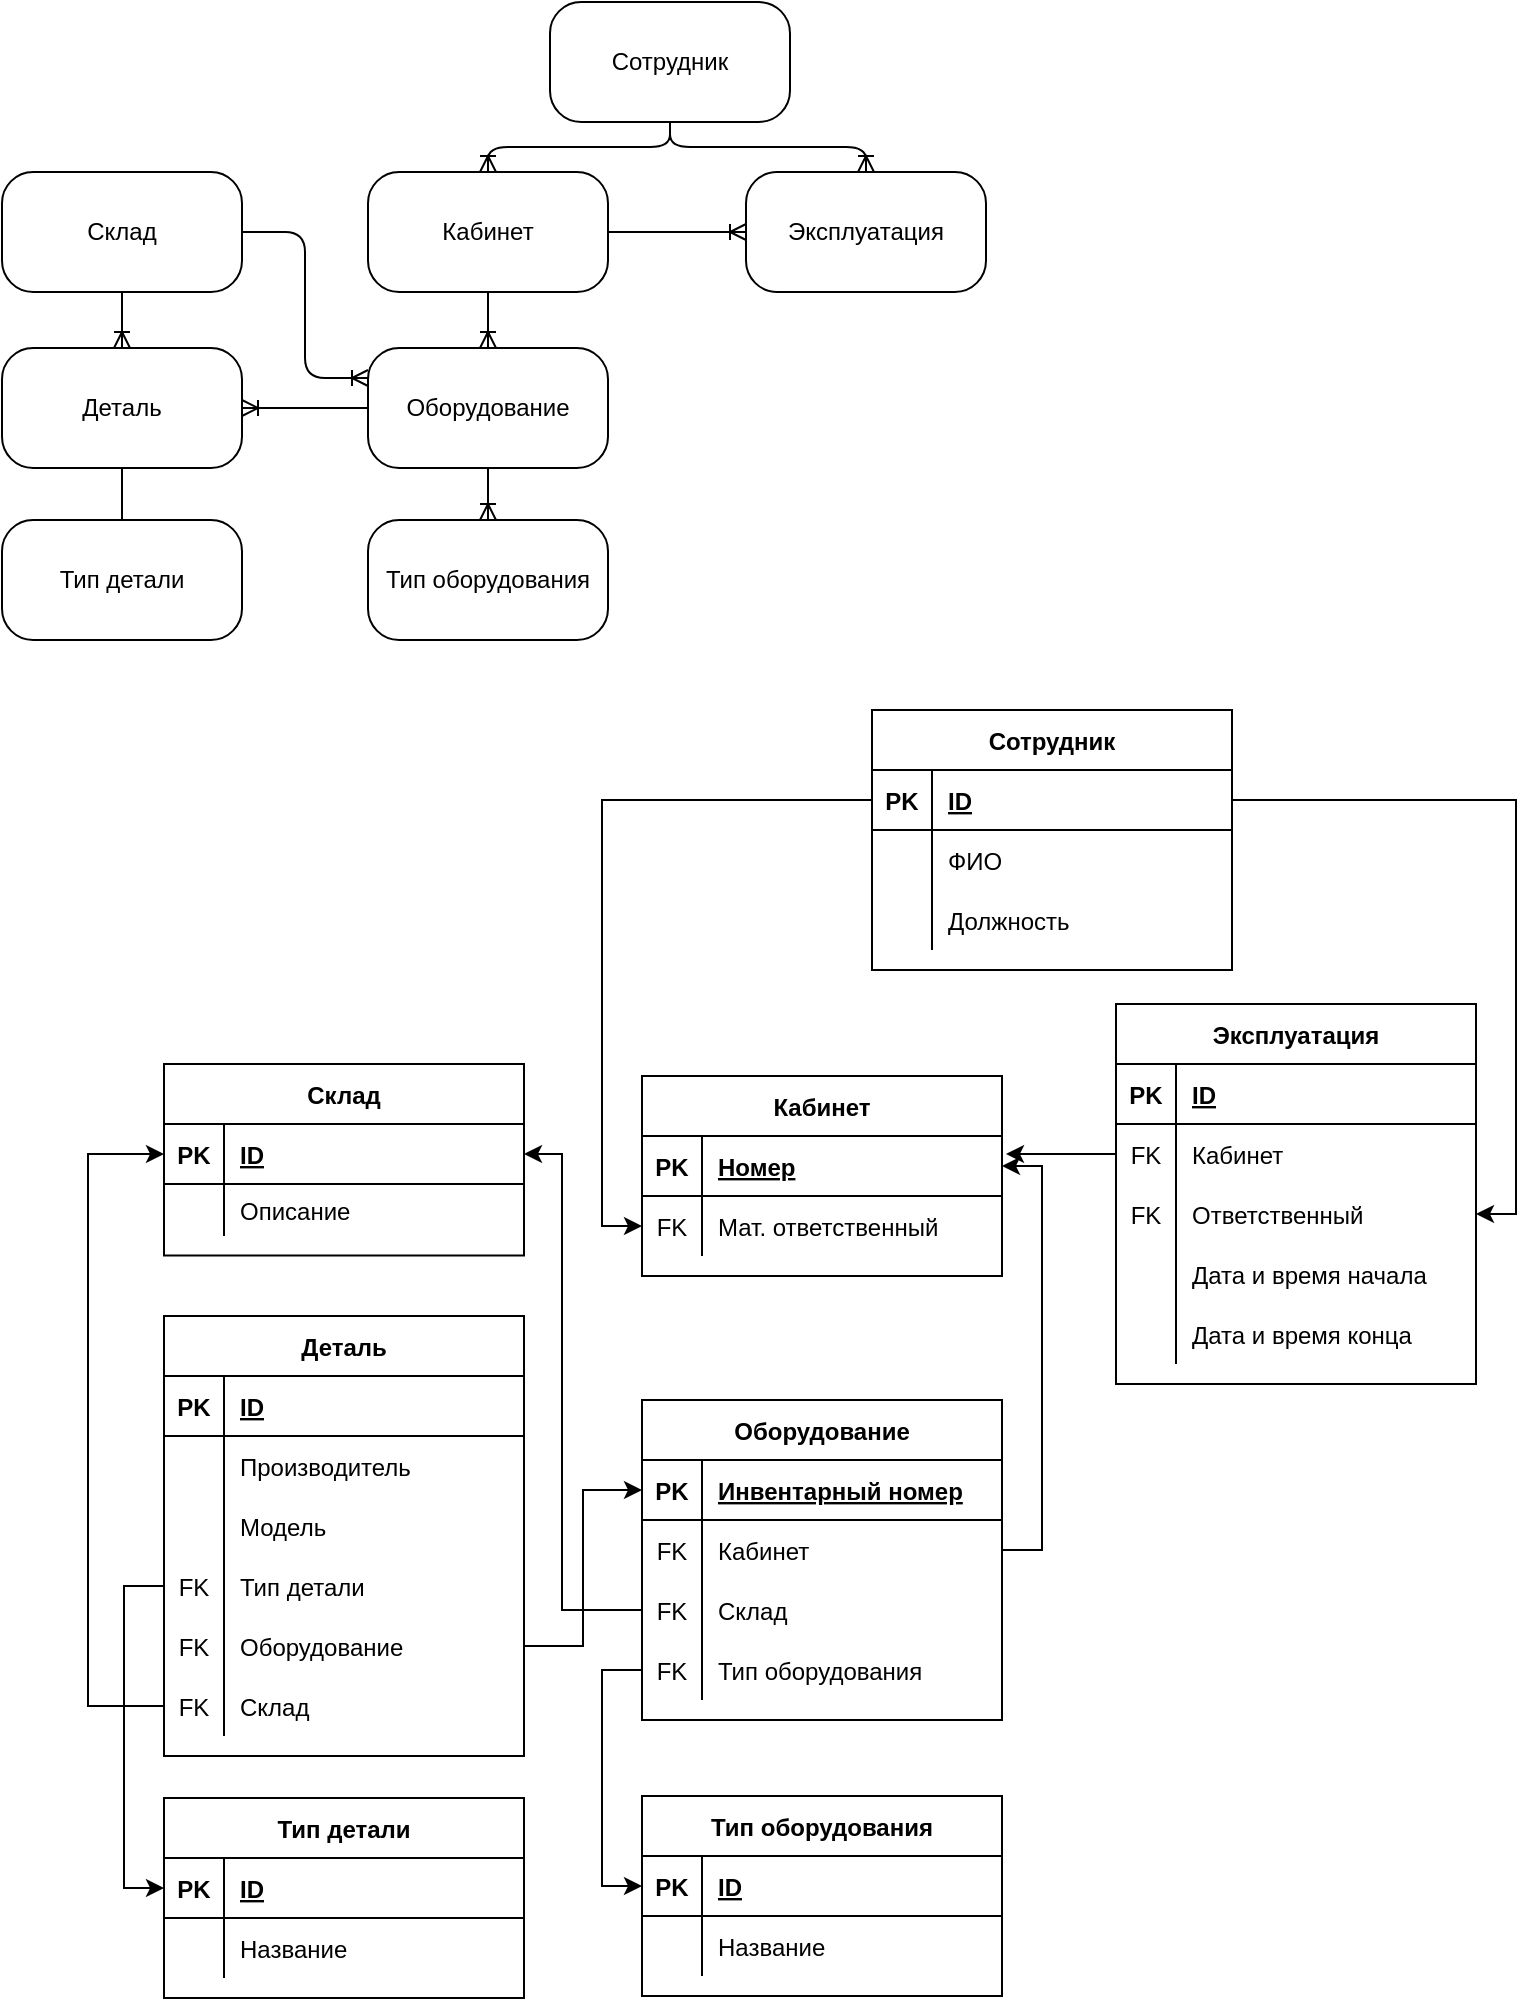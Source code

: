 <mxfile version="15.3.8" type="device"><diagram id="yG-rOaCpLw_FzBmRaIqH" name="Страница 1"><mxGraphModel dx="1018" dy="1302" grid="0" gridSize="10" guides="1" tooltips="1" connect="1" arrows="1" fold="1" page="1" pageScale="1" pageWidth="827" pageHeight="1169" math="0" shadow="0"><root><mxCell id="0"/><mxCell id="1" parent="0"/><mxCell id="cncmqJMt16EKO6xUX0We-2" value="Кабинет" style="rounded=1;whiteSpace=wrap;html=1;arcSize=26;" vertex="1" parent="1"><mxGeometry x="200" y="197" width="120" height="60" as="geometry"/></mxCell><mxCell id="cncmqJMt16EKO6xUX0We-3" value="Тип оборудования" style="rounded=1;whiteSpace=wrap;html=1;arcSize=26;" vertex="1" parent="1"><mxGeometry x="200" y="371" width="120" height="60" as="geometry"/></mxCell><mxCell id="cncmqJMt16EKO6xUX0We-4" value="Оборудование" style="rounded=1;whiteSpace=wrap;html=1;arcSize=26;" vertex="1" parent="1"><mxGeometry x="200" y="285" width="120" height="60" as="geometry"/></mxCell><mxCell id="cncmqJMt16EKO6xUX0We-5" value="Сотрудник" style="rounded=1;whiteSpace=wrap;html=1;arcSize=26;" vertex="1" parent="1"><mxGeometry x="291" y="112" width="120" height="60" as="geometry"/></mxCell><mxCell id="cncmqJMt16EKO6xUX0We-6" value="Эксплуатация" style="rounded=1;whiteSpace=wrap;html=1;arcSize=26;" vertex="1" parent="1"><mxGeometry x="389" y="197" width="120" height="60" as="geometry"/></mxCell><mxCell id="cncmqJMt16EKO6xUX0We-7" value="Деталь" style="rounded=1;whiteSpace=wrap;html=1;arcSize=26;" vertex="1" parent="1"><mxGeometry x="17" y="285" width="120" height="60" as="geometry"/></mxCell><mxCell id="cncmqJMt16EKO6xUX0We-8" value="Склад" style="rounded=1;whiteSpace=wrap;html=1;arcSize=26;" vertex="1" parent="1"><mxGeometry x="17" y="197" width="120" height="60" as="geometry"/></mxCell><mxCell id="cncmqJMt16EKO6xUX0We-9" value="" style="fontSize=12;html=1;endArrow=ERoneToMany;" edge="1" parent="1" source="cncmqJMt16EKO6xUX0We-2" target="cncmqJMt16EKO6xUX0We-4"><mxGeometry width="100" height="100" relative="1" as="geometry"><mxPoint x="343" y="376" as="sourcePoint"/><mxPoint x="269" y="375" as="targetPoint"/></mxGeometry></mxCell><mxCell id="cncmqJMt16EKO6xUX0We-10" value="Тип детали" style="rounded=1;whiteSpace=wrap;html=1;arcSize=26;" vertex="1" parent="1"><mxGeometry x="17" y="371" width="120" height="60" as="geometry"/></mxCell><mxCell id="cncmqJMt16EKO6xUX0We-11" value="" style="fontSize=12;html=1;endArrow=ERoneToMany;" edge="1" parent="1" source="cncmqJMt16EKO6xUX0We-4" target="cncmqJMt16EKO6xUX0We-3"><mxGeometry width="100" height="100" relative="1" as="geometry"><mxPoint x="270" y="267" as="sourcePoint"/><mxPoint x="270" y="295.0" as="targetPoint"/></mxGeometry></mxCell><mxCell id="cncmqJMt16EKO6xUX0We-12" value="" style="fontSize=12;html=1;endArrow=ERoneToMany;edgeStyle=orthogonalEdgeStyle;" edge="1" parent="1" source="cncmqJMt16EKO6xUX0We-5" target="cncmqJMt16EKO6xUX0We-2"><mxGeometry width="100" height="100" relative="1" as="geometry"><mxPoint x="270" y="267" as="sourcePoint"/><mxPoint x="353" y="245" as="targetPoint"/></mxGeometry></mxCell><mxCell id="cncmqJMt16EKO6xUX0We-13" value="" style="fontSize=12;html=1;endArrow=ERoneToMany;edgeStyle=orthogonalEdgeStyle;" edge="1" parent="1" source="cncmqJMt16EKO6xUX0We-5" target="cncmqJMt16EKO6xUX0We-6"><mxGeometry width="100" height="100" relative="1" as="geometry"><mxPoint x="361" y="182" as="sourcePoint"/><mxPoint x="270.034" y="207" as="targetPoint"/></mxGeometry></mxCell><mxCell id="cncmqJMt16EKO6xUX0We-14" value="" style="fontSize=12;html=1;endArrow=ERoneToMany;" edge="1" parent="1" source="cncmqJMt16EKO6xUX0We-4" target="cncmqJMt16EKO6xUX0We-7"><mxGeometry width="100" height="100" relative="1" as="geometry"><mxPoint x="177" y="225" as="sourcePoint"/><mxPoint x="270" y="295.0" as="targetPoint"/></mxGeometry></mxCell><mxCell id="cncmqJMt16EKO6xUX0We-15" value="" style="fontSize=12;html=1;endArrow=ERoneToMany;edgeStyle=orthogonalEdgeStyle;elbow=vertical;entryX=0;entryY=0.25;entryDx=0;entryDy=0;exitX=1;exitY=0.5;exitDx=0;exitDy=0;" edge="1" parent="1" source="cncmqJMt16EKO6xUX0We-8" target="cncmqJMt16EKO6xUX0We-4"><mxGeometry width="100" height="100" relative="1" as="geometry"><mxPoint x="210" y="325.0" as="sourcePoint"/><mxPoint x="147" y="325.0" as="targetPoint"/></mxGeometry></mxCell><mxCell id="cncmqJMt16EKO6xUX0We-16" value="" style="fontSize=12;html=1;endArrow=ERoneToMany;" edge="1" parent="1" source="cncmqJMt16EKO6xUX0We-8" target="cncmqJMt16EKO6xUX0We-7"><mxGeometry width="100" height="100" relative="1" as="geometry"><mxPoint x="210" y="325.0" as="sourcePoint"/><mxPoint x="147" y="325.0" as="targetPoint"/></mxGeometry></mxCell><mxCell id="cncmqJMt16EKO6xUX0We-20" value="" style="endArrow=none;html=1;rounded=0;" edge="1" parent="1" source="cncmqJMt16EKO6xUX0We-10" target="cncmqJMt16EKO6xUX0We-7"><mxGeometry relative="1" as="geometry"><mxPoint x="-81" y="341" as="sourcePoint"/><mxPoint x="79" y="341" as="targetPoint"/></mxGeometry></mxCell><mxCell id="cncmqJMt16EKO6xUX0We-21" value="" style="fontSize=12;html=1;endArrow=ERoneToMany;edgeStyle=orthogonalEdgeStyle;" edge="1" parent="1" source="cncmqJMt16EKO6xUX0We-2" target="cncmqJMt16EKO6xUX0We-6"><mxGeometry width="100" height="100" relative="1" as="geometry"><mxPoint x="361" y="182" as="sourcePoint"/><mxPoint x="270" y="207" as="targetPoint"/></mxGeometry></mxCell><mxCell id="cncmqJMt16EKO6xUX0We-35" value="Сотрудник" style="shape=table;startSize=30;container=1;collapsible=1;childLayout=tableLayout;fixedRows=1;rowLines=0;fontStyle=1;align=center;resizeLast=1;" vertex="1" parent="1"><mxGeometry x="452" y="466" width="180" height="130" as="geometry"/></mxCell><mxCell id="cncmqJMt16EKO6xUX0We-36" value="" style="shape=partialRectangle;collapsible=0;dropTarget=0;pointerEvents=0;fillColor=none;top=0;left=0;bottom=1;right=0;points=[[0,0.5],[1,0.5]];portConstraint=eastwest;" vertex="1" parent="cncmqJMt16EKO6xUX0We-35"><mxGeometry y="30" width="180" height="30" as="geometry"/></mxCell><mxCell id="cncmqJMt16EKO6xUX0We-37" value="PK" style="shape=partialRectangle;connectable=0;fillColor=none;top=0;left=0;bottom=0;right=0;fontStyle=1;overflow=hidden;" vertex="1" parent="cncmqJMt16EKO6xUX0We-36"><mxGeometry width="30" height="30" as="geometry"><mxRectangle width="30" height="30" as="alternateBounds"/></mxGeometry></mxCell><mxCell id="cncmqJMt16EKO6xUX0We-38" value="ID" style="shape=partialRectangle;connectable=0;fillColor=none;top=0;left=0;bottom=0;right=0;align=left;spacingLeft=6;fontStyle=5;overflow=hidden;" vertex="1" parent="cncmqJMt16EKO6xUX0We-36"><mxGeometry x="30" width="150" height="30" as="geometry"><mxRectangle width="150" height="30" as="alternateBounds"/></mxGeometry></mxCell><mxCell id="cncmqJMt16EKO6xUX0We-39" value="" style="shape=partialRectangle;collapsible=0;dropTarget=0;pointerEvents=0;fillColor=none;top=0;left=0;bottom=0;right=0;points=[[0,0.5],[1,0.5]];portConstraint=eastwest;" vertex="1" parent="cncmqJMt16EKO6xUX0We-35"><mxGeometry y="60" width="180" height="30" as="geometry"/></mxCell><mxCell id="cncmqJMt16EKO6xUX0We-40" value="" style="shape=partialRectangle;connectable=0;fillColor=none;top=0;left=0;bottom=0;right=0;editable=1;overflow=hidden;" vertex="1" parent="cncmqJMt16EKO6xUX0We-39"><mxGeometry width="30" height="30" as="geometry"><mxRectangle width="30" height="30" as="alternateBounds"/></mxGeometry></mxCell><mxCell id="cncmqJMt16EKO6xUX0We-41" value="ФИО" style="shape=partialRectangle;connectable=0;fillColor=none;top=0;left=0;bottom=0;right=0;align=left;spacingLeft=6;overflow=hidden;" vertex="1" parent="cncmqJMt16EKO6xUX0We-39"><mxGeometry x="30" width="150" height="30" as="geometry"><mxRectangle width="150" height="30" as="alternateBounds"/></mxGeometry></mxCell><mxCell id="cncmqJMt16EKO6xUX0We-42" value="" style="shape=partialRectangle;collapsible=0;dropTarget=0;pointerEvents=0;fillColor=none;top=0;left=0;bottom=0;right=0;points=[[0,0.5],[1,0.5]];portConstraint=eastwest;" vertex="1" parent="cncmqJMt16EKO6xUX0We-35"><mxGeometry y="90" width="180" height="30" as="geometry"/></mxCell><mxCell id="cncmqJMt16EKO6xUX0We-43" value="" style="shape=partialRectangle;connectable=0;fillColor=none;top=0;left=0;bottom=0;right=0;editable=1;overflow=hidden;" vertex="1" parent="cncmqJMt16EKO6xUX0We-42"><mxGeometry width="30" height="30" as="geometry"><mxRectangle width="30" height="30" as="alternateBounds"/></mxGeometry></mxCell><mxCell id="cncmqJMt16EKO6xUX0We-44" value="Должность" style="shape=partialRectangle;connectable=0;fillColor=none;top=0;left=0;bottom=0;right=0;align=left;spacingLeft=6;overflow=hidden;" vertex="1" parent="cncmqJMt16EKO6xUX0We-42"><mxGeometry x="30" width="150" height="30" as="geometry"><mxRectangle width="150" height="30" as="alternateBounds"/></mxGeometry></mxCell><mxCell id="cncmqJMt16EKO6xUX0We-49" value="Кабинет" style="shape=table;startSize=30;container=1;collapsible=1;childLayout=tableLayout;fixedRows=1;rowLines=0;fontStyle=1;align=center;resizeLast=1;" vertex="1" parent="1"><mxGeometry x="337" y="649" width="180" height="100" as="geometry"/></mxCell><mxCell id="cncmqJMt16EKO6xUX0We-50" value="" style="shape=partialRectangle;collapsible=0;dropTarget=0;pointerEvents=0;fillColor=none;top=0;left=0;bottom=1;right=0;points=[[0,0.5],[1,0.5]];portConstraint=eastwest;" vertex="1" parent="cncmqJMt16EKO6xUX0We-49"><mxGeometry y="30" width="180" height="30" as="geometry"/></mxCell><mxCell id="cncmqJMt16EKO6xUX0We-51" value="PK" style="shape=partialRectangle;connectable=0;fillColor=none;top=0;left=0;bottom=0;right=0;fontStyle=1;overflow=hidden;" vertex="1" parent="cncmqJMt16EKO6xUX0We-50"><mxGeometry width="30" height="30" as="geometry"><mxRectangle width="30" height="30" as="alternateBounds"/></mxGeometry></mxCell><mxCell id="cncmqJMt16EKO6xUX0We-52" value="Номер" style="shape=partialRectangle;connectable=0;fillColor=none;top=0;left=0;bottom=0;right=0;align=left;spacingLeft=6;fontStyle=5;overflow=hidden;" vertex="1" parent="cncmqJMt16EKO6xUX0We-50"><mxGeometry x="30" width="150" height="30" as="geometry"><mxRectangle width="150" height="30" as="alternateBounds"/></mxGeometry></mxCell><mxCell id="cncmqJMt16EKO6xUX0We-53" value="" style="shape=partialRectangle;collapsible=0;dropTarget=0;pointerEvents=0;fillColor=none;top=0;left=0;bottom=0;right=0;points=[[0,0.5],[1,0.5]];portConstraint=eastwest;" vertex="1" parent="cncmqJMt16EKO6xUX0We-49"><mxGeometry y="60" width="180" height="30" as="geometry"/></mxCell><mxCell id="cncmqJMt16EKO6xUX0We-54" value="FK" style="shape=partialRectangle;connectable=0;fillColor=none;top=0;left=0;bottom=0;right=0;editable=1;overflow=hidden;" vertex="1" parent="cncmqJMt16EKO6xUX0We-53"><mxGeometry width="30" height="30" as="geometry"><mxRectangle width="30" height="30" as="alternateBounds"/></mxGeometry></mxCell><mxCell id="cncmqJMt16EKO6xUX0We-55" value="Мат. ответственный" style="shape=partialRectangle;connectable=0;fillColor=none;top=0;left=0;bottom=0;right=0;align=left;spacingLeft=6;overflow=hidden;" vertex="1" parent="cncmqJMt16EKO6xUX0We-53"><mxGeometry x="30" width="150" height="30" as="geometry"><mxRectangle width="150" height="30" as="alternateBounds"/></mxGeometry></mxCell><mxCell id="cncmqJMt16EKO6xUX0We-59" value="Оборудование" style="shape=table;startSize=30;container=1;collapsible=1;childLayout=tableLayout;fixedRows=1;rowLines=0;fontStyle=1;align=center;resizeLast=1;" vertex="1" parent="1"><mxGeometry x="337" y="811" width="180" height="160" as="geometry"/></mxCell><mxCell id="cncmqJMt16EKO6xUX0We-60" value="" style="shape=partialRectangle;collapsible=0;dropTarget=0;pointerEvents=0;fillColor=none;top=0;left=0;bottom=1;right=0;points=[[0,0.5],[1,0.5]];portConstraint=eastwest;" vertex="1" parent="cncmqJMt16EKO6xUX0We-59"><mxGeometry y="30" width="180" height="30" as="geometry"/></mxCell><mxCell id="cncmqJMt16EKO6xUX0We-61" value="PK" style="shape=partialRectangle;connectable=0;fillColor=none;top=0;left=0;bottom=0;right=0;fontStyle=1;overflow=hidden;" vertex="1" parent="cncmqJMt16EKO6xUX0We-60"><mxGeometry width="30" height="30" as="geometry"><mxRectangle width="30" height="30" as="alternateBounds"/></mxGeometry></mxCell><mxCell id="cncmqJMt16EKO6xUX0We-62" value="Инвентарный номер" style="shape=partialRectangle;connectable=0;fillColor=none;top=0;left=0;bottom=0;right=0;align=left;spacingLeft=6;fontStyle=5;overflow=hidden;" vertex="1" parent="cncmqJMt16EKO6xUX0We-60"><mxGeometry x="30" width="150" height="30" as="geometry"><mxRectangle width="150" height="30" as="alternateBounds"/></mxGeometry></mxCell><mxCell id="cncmqJMt16EKO6xUX0We-128" value="" style="shape=partialRectangle;collapsible=0;dropTarget=0;pointerEvents=0;fillColor=none;top=0;left=0;bottom=0;right=0;points=[[0,0.5],[1,0.5]];portConstraint=eastwest;" vertex="1" parent="cncmqJMt16EKO6xUX0We-59"><mxGeometry y="60" width="180" height="30" as="geometry"/></mxCell><mxCell id="cncmqJMt16EKO6xUX0We-129" value="FK" style="shape=partialRectangle;connectable=0;fillColor=none;top=0;left=0;bottom=0;right=0;editable=1;overflow=hidden;" vertex="1" parent="cncmqJMt16EKO6xUX0We-128"><mxGeometry width="30" height="30" as="geometry"><mxRectangle width="30" height="30" as="alternateBounds"/></mxGeometry></mxCell><mxCell id="cncmqJMt16EKO6xUX0We-130" value="Кабинет" style="shape=partialRectangle;connectable=0;fillColor=none;top=0;left=0;bottom=0;right=0;align=left;spacingLeft=6;overflow=hidden;" vertex="1" parent="cncmqJMt16EKO6xUX0We-128"><mxGeometry x="30" width="150" height="30" as="geometry"><mxRectangle width="150" height="30" as="alternateBounds"/></mxGeometry></mxCell><mxCell id="cncmqJMt16EKO6xUX0We-151" value="" style="shape=partialRectangle;collapsible=0;dropTarget=0;pointerEvents=0;fillColor=none;top=0;left=0;bottom=0;right=0;points=[[0,0.5],[1,0.5]];portConstraint=eastwest;" vertex="1" parent="cncmqJMt16EKO6xUX0We-59"><mxGeometry y="90" width="180" height="30" as="geometry"/></mxCell><mxCell id="cncmqJMt16EKO6xUX0We-152" value="FK" style="shape=partialRectangle;connectable=0;fillColor=none;top=0;left=0;bottom=0;right=0;editable=1;overflow=hidden;" vertex="1" parent="cncmqJMt16EKO6xUX0We-151"><mxGeometry width="30" height="30" as="geometry"><mxRectangle width="30" height="30" as="alternateBounds"/></mxGeometry></mxCell><mxCell id="cncmqJMt16EKO6xUX0We-153" value="Склад" style="shape=partialRectangle;connectable=0;fillColor=none;top=0;left=0;bottom=0;right=0;align=left;spacingLeft=6;overflow=hidden;" vertex="1" parent="cncmqJMt16EKO6xUX0We-151"><mxGeometry x="30" width="150" height="30" as="geometry"><mxRectangle width="150" height="30" as="alternateBounds"/></mxGeometry></mxCell><mxCell id="cncmqJMt16EKO6xUX0We-63" value="" style="shape=partialRectangle;collapsible=0;dropTarget=0;pointerEvents=0;fillColor=none;top=0;left=0;bottom=0;right=0;points=[[0,0.5],[1,0.5]];portConstraint=eastwest;" vertex="1" parent="cncmqJMt16EKO6xUX0We-59"><mxGeometry y="120" width="180" height="30" as="geometry"/></mxCell><mxCell id="cncmqJMt16EKO6xUX0We-64" value="FK" style="shape=partialRectangle;connectable=0;fillColor=none;top=0;left=0;bottom=0;right=0;editable=1;overflow=hidden;" vertex="1" parent="cncmqJMt16EKO6xUX0We-63"><mxGeometry width="30" height="30" as="geometry"><mxRectangle width="30" height="30" as="alternateBounds"/></mxGeometry></mxCell><mxCell id="cncmqJMt16EKO6xUX0We-65" value="Тип оборудования" style="shape=partialRectangle;connectable=0;fillColor=none;top=0;left=0;bottom=0;right=0;align=left;spacingLeft=6;overflow=hidden;" vertex="1" parent="cncmqJMt16EKO6xUX0We-63"><mxGeometry x="30" width="150" height="30" as="geometry"><mxRectangle width="150" height="30" as="alternateBounds"/></mxGeometry></mxCell><mxCell id="cncmqJMt16EKO6xUX0We-66" value="Тип оборудования" style="shape=table;startSize=30;container=1;collapsible=1;childLayout=tableLayout;fixedRows=1;rowLines=0;fontStyle=1;align=center;resizeLast=1;" vertex="1" parent="1"><mxGeometry x="337" y="1009" width="180" height="100" as="geometry"/></mxCell><mxCell id="cncmqJMt16EKO6xUX0We-67" value="" style="shape=partialRectangle;collapsible=0;dropTarget=0;pointerEvents=0;fillColor=none;top=0;left=0;bottom=1;right=0;points=[[0,0.5],[1,0.5]];portConstraint=eastwest;" vertex="1" parent="cncmqJMt16EKO6xUX0We-66"><mxGeometry y="30" width="180" height="30" as="geometry"/></mxCell><mxCell id="cncmqJMt16EKO6xUX0We-68" value="PK" style="shape=partialRectangle;connectable=0;fillColor=none;top=0;left=0;bottom=0;right=0;fontStyle=1;overflow=hidden;" vertex="1" parent="cncmqJMt16EKO6xUX0We-67"><mxGeometry width="30" height="30" as="geometry"><mxRectangle width="30" height="30" as="alternateBounds"/></mxGeometry></mxCell><mxCell id="cncmqJMt16EKO6xUX0We-69" value="ID" style="shape=partialRectangle;connectable=0;fillColor=none;top=0;left=0;bottom=0;right=0;align=left;spacingLeft=6;fontStyle=5;overflow=hidden;" vertex="1" parent="cncmqJMt16EKO6xUX0We-67"><mxGeometry x="30" width="150" height="30" as="geometry"><mxRectangle width="150" height="30" as="alternateBounds"/></mxGeometry></mxCell><mxCell id="cncmqJMt16EKO6xUX0We-158" value="" style="shape=partialRectangle;collapsible=0;dropTarget=0;pointerEvents=0;fillColor=none;top=0;left=0;bottom=0;right=0;points=[[0,0.5],[1,0.5]];portConstraint=eastwest;" vertex="1" parent="cncmqJMt16EKO6xUX0We-66"><mxGeometry y="60" width="180" height="30" as="geometry"/></mxCell><mxCell id="cncmqJMt16EKO6xUX0We-159" value="" style="shape=partialRectangle;connectable=0;fillColor=none;top=0;left=0;bottom=0;right=0;editable=1;overflow=hidden;" vertex="1" parent="cncmqJMt16EKO6xUX0We-158"><mxGeometry width="30" height="30" as="geometry"><mxRectangle width="30" height="30" as="alternateBounds"/></mxGeometry></mxCell><mxCell id="cncmqJMt16EKO6xUX0We-160" value="Название" style="shape=partialRectangle;connectable=0;fillColor=none;top=0;left=0;bottom=0;right=0;align=left;spacingLeft=6;overflow=hidden;" vertex="1" parent="cncmqJMt16EKO6xUX0We-158"><mxGeometry x="30" width="150" height="30" as="geometry"><mxRectangle width="150" height="30" as="alternateBounds"/></mxGeometry></mxCell><mxCell id="cncmqJMt16EKO6xUX0We-73" value="Деталь" style="shape=table;startSize=30;container=1;collapsible=1;childLayout=tableLayout;fixedRows=1;rowLines=0;fontStyle=1;align=center;resizeLast=1;" vertex="1" parent="1"><mxGeometry x="98" y="769" width="180" height="220" as="geometry"/></mxCell><mxCell id="cncmqJMt16EKO6xUX0We-74" value="" style="shape=partialRectangle;collapsible=0;dropTarget=0;pointerEvents=0;fillColor=none;top=0;left=0;bottom=1;right=0;points=[[0,0.5],[1,0.5]];portConstraint=eastwest;" vertex="1" parent="cncmqJMt16EKO6xUX0We-73"><mxGeometry y="30" width="180" height="30" as="geometry"/></mxCell><mxCell id="cncmqJMt16EKO6xUX0We-75" value="PK" style="shape=partialRectangle;connectable=0;fillColor=none;top=0;left=0;bottom=0;right=0;fontStyle=1;overflow=hidden;" vertex="1" parent="cncmqJMt16EKO6xUX0We-74"><mxGeometry width="30" height="30" as="geometry"><mxRectangle width="30" height="30" as="alternateBounds"/></mxGeometry></mxCell><mxCell id="cncmqJMt16EKO6xUX0We-76" value="ID" style="shape=partialRectangle;connectable=0;fillColor=none;top=0;left=0;bottom=0;right=0;align=left;spacingLeft=6;fontStyle=5;overflow=hidden;" vertex="1" parent="cncmqJMt16EKO6xUX0We-74"><mxGeometry x="30" width="150" height="30" as="geometry"><mxRectangle width="150" height="30" as="alternateBounds"/></mxGeometry></mxCell><mxCell id="cncmqJMt16EKO6xUX0We-77" value="" style="shape=partialRectangle;collapsible=0;dropTarget=0;pointerEvents=0;fillColor=none;top=0;left=0;bottom=0;right=0;points=[[0,0.5],[1,0.5]];portConstraint=eastwest;" vertex="1" parent="cncmqJMt16EKO6xUX0We-73"><mxGeometry y="60" width="180" height="30" as="geometry"/></mxCell><mxCell id="cncmqJMt16EKO6xUX0We-78" value="" style="shape=partialRectangle;connectable=0;fillColor=none;top=0;left=0;bottom=0;right=0;editable=1;overflow=hidden;" vertex="1" parent="cncmqJMt16EKO6xUX0We-77"><mxGeometry width="30" height="30" as="geometry"><mxRectangle width="30" height="30" as="alternateBounds"/></mxGeometry></mxCell><mxCell id="cncmqJMt16EKO6xUX0We-79" value="Производитель" style="shape=partialRectangle;connectable=0;fillColor=none;top=0;left=0;bottom=0;right=0;align=left;spacingLeft=6;overflow=hidden;" vertex="1" parent="cncmqJMt16EKO6xUX0We-77"><mxGeometry x="30" width="150" height="30" as="geometry"><mxRectangle width="150" height="30" as="alternateBounds"/></mxGeometry></mxCell><mxCell id="cncmqJMt16EKO6xUX0We-80" value="" style="shape=partialRectangle;collapsible=0;dropTarget=0;pointerEvents=0;fillColor=none;top=0;left=0;bottom=0;right=0;points=[[0,0.5],[1,0.5]];portConstraint=eastwest;" vertex="1" parent="cncmqJMt16EKO6xUX0We-73"><mxGeometry y="90" width="180" height="30" as="geometry"/></mxCell><mxCell id="cncmqJMt16EKO6xUX0We-81" value="" style="shape=partialRectangle;connectable=0;fillColor=none;top=0;left=0;bottom=0;right=0;editable=1;overflow=hidden;" vertex="1" parent="cncmqJMt16EKO6xUX0We-80"><mxGeometry width="30" height="30" as="geometry"><mxRectangle width="30" height="30" as="alternateBounds"/></mxGeometry></mxCell><mxCell id="cncmqJMt16EKO6xUX0We-82" value="Модель" style="shape=partialRectangle;connectable=0;fillColor=none;top=0;left=0;bottom=0;right=0;align=left;spacingLeft=6;overflow=hidden;" vertex="1" parent="cncmqJMt16EKO6xUX0We-80"><mxGeometry x="30" width="150" height="30" as="geometry"><mxRectangle width="150" height="30" as="alternateBounds"/></mxGeometry></mxCell><mxCell id="cncmqJMt16EKO6xUX0We-83" value="" style="shape=partialRectangle;collapsible=0;dropTarget=0;pointerEvents=0;fillColor=none;top=0;left=0;bottom=0;right=0;points=[[0,0.5],[1,0.5]];portConstraint=eastwest;" vertex="1" parent="cncmqJMt16EKO6xUX0We-73"><mxGeometry y="120" width="180" height="30" as="geometry"/></mxCell><mxCell id="cncmqJMt16EKO6xUX0We-84" value="FK" style="shape=partialRectangle;connectable=0;fillColor=none;top=0;left=0;bottom=0;right=0;editable=1;overflow=hidden;" vertex="1" parent="cncmqJMt16EKO6xUX0We-83"><mxGeometry width="30" height="30" as="geometry"><mxRectangle width="30" height="30" as="alternateBounds"/></mxGeometry></mxCell><mxCell id="cncmqJMt16EKO6xUX0We-85" value="Тип детали" style="shape=partialRectangle;connectable=0;fillColor=none;top=0;left=0;bottom=0;right=0;align=left;spacingLeft=6;overflow=hidden;" vertex="1" parent="cncmqJMt16EKO6xUX0We-83"><mxGeometry x="30" width="150" height="30" as="geometry"><mxRectangle width="150" height="30" as="alternateBounds"/></mxGeometry></mxCell><mxCell id="cncmqJMt16EKO6xUX0We-134" value="" style="shape=partialRectangle;collapsible=0;dropTarget=0;pointerEvents=0;fillColor=none;top=0;left=0;bottom=0;right=0;points=[[0,0.5],[1,0.5]];portConstraint=eastwest;" vertex="1" parent="cncmqJMt16EKO6xUX0We-73"><mxGeometry y="150" width="180" height="30" as="geometry"/></mxCell><mxCell id="cncmqJMt16EKO6xUX0We-135" value="FK" style="shape=partialRectangle;connectable=0;fillColor=none;top=0;left=0;bottom=0;right=0;editable=1;overflow=hidden;" vertex="1" parent="cncmqJMt16EKO6xUX0We-134"><mxGeometry width="30" height="30" as="geometry"><mxRectangle width="30" height="30" as="alternateBounds"/></mxGeometry></mxCell><mxCell id="cncmqJMt16EKO6xUX0We-136" value="Оборудование" style="shape=partialRectangle;connectable=0;fillColor=none;top=0;left=0;bottom=0;right=0;align=left;spacingLeft=6;overflow=hidden;" vertex="1" parent="cncmqJMt16EKO6xUX0We-134"><mxGeometry x="30" width="150" height="30" as="geometry"><mxRectangle width="150" height="30" as="alternateBounds"/></mxGeometry></mxCell><mxCell id="cncmqJMt16EKO6xUX0We-137" value="" style="shape=partialRectangle;collapsible=0;dropTarget=0;pointerEvents=0;fillColor=none;top=0;left=0;bottom=0;right=0;points=[[0,0.5],[1,0.5]];portConstraint=eastwest;" vertex="1" parent="cncmqJMt16EKO6xUX0We-73"><mxGeometry y="180" width="180" height="30" as="geometry"/></mxCell><mxCell id="cncmqJMt16EKO6xUX0We-138" value="FK" style="shape=partialRectangle;connectable=0;fillColor=none;top=0;left=0;bottom=0;right=0;editable=1;overflow=hidden;" vertex="1" parent="cncmqJMt16EKO6xUX0We-137"><mxGeometry width="30" height="30" as="geometry"><mxRectangle width="30" height="30" as="alternateBounds"/></mxGeometry></mxCell><mxCell id="cncmqJMt16EKO6xUX0We-139" value="Склад" style="shape=partialRectangle;connectable=0;fillColor=none;top=0;left=0;bottom=0;right=0;align=left;spacingLeft=6;overflow=hidden;" vertex="1" parent="cncmqJMt16EKO6xUX0We-137"><mxGeometry x="30" width="150" height="30" as="geometry"><mxRectangle width="150" height="30" as="alternateBounds"/></mxGeometry></mxCell><mxCell id="cncmqJMt16EKO6xUX0We-86" value="Тип детали" style="shape=table;startSize=30;container=1;collapsible=1;childLayout=tableLayout;fixedRows=1;rowLines=0;fontStyle=1;align=center;resizeLast=1;" vertex="1" parent="1"><mxGeometry x="98" y="1010" width="180" height="100" as="geometry"/></mxCell><mxCell id="cncmqJMt16EKO6xUX0We-87" value="" style="shape=partialRectangle;collapsible=0;dropTarget=0;pointerEvents=0;fillColor=none;top=0;left=0;bottom=1;right=0;points=[[0,0.5],[1,0.5]];portConstraint=eastwest;" vertex="1" parent="cncmqJMt16EKO6xUX0We-86"><mxGeometry y="30" width="180" height="30" as="geometry"/></mxCell><mxCell id="cncmqJMt16EKO6xUX0We-88" value="PK" style="shape=partialRectangle;connectable=0;fillColor=none;top=0;left=0;bottom=0;right=0;fontStyle=1;overflow=hidden;" vertex="1" parent="cncmqJMt16EKO6xUX0We-87"><mxGeometry width="30" height="30" as="geometry"><mxRectangle width="30" height="30" as="alternateBounds"/></mxGeometry></mxCell><mxCell id="cncmqJMt16EKO6xUX0We-89" value="ID" style="shape=partialRectangle;connectable=0;fillColor=none;top=0;left=0;bottom=0;right=0;align=left;spacingLeft=6;fontStyle=5;overflow=hidden;" vertex="1" parent="cncmqJMt16EKO6xUX0We-87"><mxGeometry x="30" width="150" height="30" as="geometry"><mxRectangle width="150" height="30" as="alternateBounds"/></mxGeometry></mxCell><mxCell id="cncmqJMt16EKO6xUX0We-162" value="" style="shape=partialRectangle;collapsible=0;dropTarget=0;pointerEvents=0;fillColor=none;top=0;left=0;bottom=0;right=0;points=[[0,0.5],[1,0.5]];portConstraint=eastwest;" vertex="1" parent="cncmqJMt16EKO6xUX0We-86"><mxGeometry y="60" width="180" height="30" as="geometry"/></mxCell><mxCell id="cncmqJMt16EKO6xUX0We-163" value="" style="shape=partialRectangle;connectable=0;fillColor=none;top=0;left=0;bottom=0;right=0;editable=1;overflow=hidden;" vertex="1" parent="cncmqJMt16EKO6xUX0We-162"><mxGeometry width="30" height="30" as="geometry"><mxRectangle width="30" height="30" as="alternateBounds"/></mxGeometry></mxCell><mxCell id="cncmqJMt16EKO6xUX0We-164" value="Название" style="shape=partialRectangle;connectable=0;fillColor=none;top=0;left=0;bottom=0;right=0;align=left;spacingLeft=6;overflow=hidden;" vertex="1" parent="cncmqJMt16EKO6xUX0We-162"><mxGeometry x="30" width="150" height="30" as="geometry"><mxRectangle width="150" height="30" as="alternateBounds"/></mxGeometry></mxCell><mxCell id="cncmqJMt16EKO6xUX0We-99" value="Склад" style="shape=table;startSize=30;container=1;collapsible=1;childLayout=tableLayout;fixedRows=1;rowLines=0;fontStyle=1;align=center;resizeLast=1;" vertex="1" parent="1"><mxGeometry x="98" y="643" width="180" height="95.75" as="geometry"/></mxCell><mxCell id="cncmqJMt16EKO6xUX0We-100" value="" style="shape=partialRectangle;collapsible=0;dropTarget=0;pointerEvents=0;fillColor=none;top=0;left=0;bottom=1;right=0;points=[[0,0.5],[1,0.5]];portConstraint=eastwest;" vertex="1" parent="cncmqJMt16EKO6xUX0We-99"><mxGeometry y="30" width="180" height="30" as="geometry"/></mxCell><mxCell id="cncmqJMt16EKO6xUX0We-101" value="PK" style="shape=partialRectangle;connectable=0;fillColor=none;top=0;left=0;bottom=0;right=0;fontStyle=1;overflow=hidden;" vertex="1" parent="cncmqJMt16EKO6xUX0We-100"><mxGeometry width="30" height="30" as="geometry"><mxRectangle width="30" height="30" as="alternateBounds"/></mxGeometry></mxCell><mxCell id="cncmqJMt16EKO6xUX0We-102" value="ID" style="shape=partialRectangle;connectable=0;fillColor=none;top=0;left=0;bottom=0;right=0;align=left;spacingLeft=6;fontStyle=5;overflow=hidden;" vertex="1" parent="cncmqJMt16EKO6xUX0We-100"><mxGeometry x="30" width="150" height="30" as="geometry"><mxRectangle width="150" height="30" as="alternateBounds"/></mxGeometry></mxCell><mxCell id="cncmqJMt16EKO6xUX0We-109" value="" style="shape=partialRectangle;collapsible=0;dropTarget=0;pointerEvents=0;fillColor=none;top=0;left=0;bottom=0;right=0;points=[[0,0.5],[1,0.5]];portConstraint=eastwest;" vertex="1" parent="cncmqJMt16EKO6xUX0We-99"><mxGeometry y="60" width="180" height="26" as="geometry"/></mxCell><mxCell id="cncmqJMt16EKO6xUX0We-110" value="" style="shape=partialRectangle;connectable=0;fillColor=none;top=0;left=0;bottom=0;right=0;editable=1;overflow=hidden;" vertex="1" parent="cncmqJMt16EKO6xUX0We-109"><mxGeometry width="30" height="26" as="geometry"><mxRectangle width="30" height="26" as="alternateBounds"/></mxGeometry></mxCell><mxCell id="cncmqJMt16EKO6xUX0We-111" value="Описание" style="shape=partialRectangle;connectable=0;fillColor=none;top=0;left=0;bottom=0;right=0;align=left;spacingLeft=6;overflow=hidden;" vertex="1" parent="cncmqJMt16EKO6xUX0We-109"><mxGeometry x="30" width="150" height="26" as="geometry"><mxRectangle width="150" height="26" as="alternateBounds"/></mxGeometry></mxCell><mxCell id="cncmqJMt16EKO6xUX0We-112" value="Эксплуатация" style="shape=table;startSize=30;container=1;collapsible=1;childLayout=tableLayout;fixedRows=1;rowLines=0;fontStyle=1;align=center;resizeLast=1;" vertex="1" parent="1"><mxGeometry x="574" y="613" width="180" height="190" as="geometry"/></mxCell><mxCell id="cncmqJMt16EKO6xUX0We-113" value="" style="shape=partialRectangle;collapsible=0;dropTarget=0;pointerEvents=0;fillColor=none;top=0;left=0;bottom=1;right=0;points=[[0,0.5],[1,0.5]];portConstraint=eastwest;" vertex="1" parent="cncmqJMt16EKO6xUX0We-112"><mxGeometry y="30" width="180" height="30" as="geometry"/></mxCell><mxCell id="cncmqJMt16EKO6xUX0We-114" value="PK" style="shape=partialRectangle;connectable=0;fillColor=none;top=0;left=0;bottom=0;right=0;fontStyle=1;overflow=hidden;" vertex="1" parent="cncmqJMt16EKO6xUX0We-113"><mxGeometry width="30" height="30" as="geometry"><mxRectangle width="30" height="30" as="alternateBounds"/></mxGeometry></mxCell><mxCell id="cncmqJMt16EKO6xUX0We-115" value="ID" style="shape=partialRectangle;connectable=0;fillColor=none;top=0;left=0;bottom=0;right=0;align=left;spacingLeft=6;fontStyle=5;overflow=hidden;" vertex="1" parent="cncmqJMt16EKO6xUX0We-113"><mxGeometry x="30" width="150" height="30" as="geometry"><mxRectangle width="150" height="30" as="alternateBounds"/></mxGeometry></mxCell><mxCell id="cncmqJMt16EKO6xUX0We-116" value="" style="shape=partialRectangle;collapsible=0;dropTarget=0;pointerEvents=0;fillColor=none;top=0;left=0;bottom=0;right=0;points=[[0,0.5],[1,0.5]];portConstraint=eastwest;" vertex="1" parent="cncmqJMt16EKO6xUX0We-112"><mxGeometry y="60" width="180" height="30" as="geometry"/></mxCell><mxCell id="cncmqJMt16EKO6xUX0We-117" value="FK" style="shape=partialRectangle;connectable=0;fillColor=none;top=0;left=0;bottom=0;right=0;editable=1;overflow=hidden;" vertex="1" parent="cncmqJMt16EKO6xUX0We-116"><mxGeometry width="30" height="30" as="geometry"><mxRectangle width="30" height="30" as="alternateBounds"/></mxGeometry></mxCell><mxCell id="cncmqJMt16EKO6xUX0We-118" value="Кабинет" style="shape=partialRectangle;connectable=0;fillColor=none;top=0;left=0;bottom=0;right=0;align=left;spacingLeft=6;overflow=hidden;" vertex="1" parent="cncmqJMt16EKO6xUX0We-116"><mxGeometry x="30" width="150" height="30" as="geometry"><mxRectangle width="150" height="30" as="alternateBounds"/></mxGeometry></mxCell><mxCell id="cncmqJMt16EKO6xUX0We-119" value="" style="shape=partialRectangle;collapsible=0;dropTarget=0;pointerEvents=0;fillColor=none;top=0;left=0;bottom=0;right=0;points=[[0,0.5],[1,0.5]];portConstraint=eastwest;" vertex="1" parent="cncmqJMt16EKO6xUX0We-112"><mxGeometry y="90" width="180" height="30" as="geometry"/></mxCell><mxCell id="cncmqJMt16EKO6xUX0We-120" value="FK" style="shape=partialRectangle;connectable=0;fillColor=none;top=0;left=0;bottom=0;right=0;editable=1;overflow=hidden;" vertex="1" parent="cncmqJMt16EKO6xUX0We-119"><mxGeometry width="30" height="30" as="geometry"><mxRectangle width="30" height="30" as="alternateBounds"/></mxGeometry></mxCell><mxCell id="cncmqJMt16EKO6xUX0We-121" value="Ответственный" style="shape=partialRectangle;connectable=0;fillColor=none;top=0;left=0;bottom=0;right=0;align=left;spacingLeft=6;overflow=hidden;" vertex="1" parent="cncmqJMt16EKO6xUX0We-119"><mxGeometry x="30" width="150" height="30" as="geometry"><mxRectangle width="150" height="30" as="alternateBounds"/></mxGeometry></mxCell><mxCell id="cncmqJMt16EKO6xUX0We-144" value="" style="shape=partialRectangle;collapsible=0;dropTarget=0;pointerEvents=0;fillColor=none;top=0;left=0;bottom=0;right=0;points=[[0,0.5],[1,0.5]];portConstraint=eastwest;" vertex="1" parent="cncmqJMt16EKO6xUX0We-112"><mxGeometry y="120" width="180" height="30" as="geometry"/></mxCell><mxCell id="cncmqJMt16EKO6xUX0We-145" value="" style="shape=partialRectangle;connectable=0;fillColor=none;top=0;left=0;bottom=0;right=0;editable=1;overflow=hidden;" vertex="1" parent="cncmqJMt16EKO6xUX0We-144"><mxGeometry width="30" height="30" as="geometry"><mxRectangle width="30" height="30" as="alternateBounds"/></mxGeometry></mxCell><mxCell id="cncmqJMt16EKO6xUX0We-146" value="Дата и время начала" style="shape=partialRectangle;connectable=0;fillColor=none;top=0;left=0;bottom=0;right=0;align=left;spacingLeft=6;overflow=hidden;" vertex="1" parent="cncmqJMt16EKO6xUX0We-144"><mxGeometry x="30" width="150" height="30" as="geometry"><mxRectangle width="150" height="30" as="alternateBounds"/></mxGeometry></mxCell><mxCell id="cncmqJMt16EKO6xUX0We-148" value="" style="shape=partialRectangle;collapsible=0;dropTarget=0;pointerEvents=0;fillColor=none;top=0;left=0;bottom=0;right=0;points=[[0,0.5],[1,0.5]];portConstraint=eastwest;" vertex="1" parent="cncmqJMt16EKO6xUX0We-112"><mxGeometry y="150" width="180" height="30" as="geometry"/></mxCell><mxCell id="cncmqJMt16EKO6xUX0We-149" value="" style="shape=partialRectangle;connectable=0;fillColor=none;top=0;left=0;bottom=0;right=0;editable=1;overflow=hidden;" vertex="1" parent="cncmqJMt16EKO6xUX0We-148"><mxGeometry width="30" height="30" as="geometry"><mxRectangle width="30" height="30" as="alternateBounds"/></mxGeometry></mxCell><mxCell id="cncmqJMt16EKO6xUX0We-150" value="Дата и время конца" style="shape=partialRectangle;connectable=0;fillColor=none;top=0;left=0;bottom=0;right=0;align=left;spacingLeft=6;overflow=hidden;" vertex="1" parent="cncmqJMt16EKO6xUX0We-148"><mxGeometry x="30" width="150" height="30" as="geometry"><mxRectangle width="150" height="30" as="alternateBounds"/></mxGeometry></mxCell><mxCell id="cncmqJMt16EKO6xUX0We-126" style="edgeStyle=orthogonalEdgeStyle;rounded=0;orthogonalLoop=1;jettySize=auto;html=1;exitX=0;exitY=0.5;exitDx=0;exitDy=0;entryX=0;entryY=0.5;entryDx=0;entryDy=0;" edge="1" parent="1" source="cncmqJMt16EKO6xUX0We-36" target="cncmqJMt16EKO6xUX0We-53"><mxGeometry relative="1" as="geometry"/></mxCell><mxCell id="cncmqJMt16EKO6xUX0We-127" style="edgeStyle=orthogonalEdgeStyle;rounded=0;orthogonalLoop=1;jettySize=auto;html=1;exitX=1;exitY=0.5;exitDx=0;exitDy=0;entryX=1;entryY=0.5;entryDx=0;entryDy=0;" edge="1" parent="1" source="cncmqJMt16EKO6xUX0We-36" target="cncmqJMt16EKO6xUX0We-119"><mxGeometry relative="1" as="geometry"/></mxCell><mxCell id="cncmqJMt16EKO6xUX0We-133" style="edgeStyle=orthogonalEdgeStyle;rounded=0;orthogonalLoop=1;jettySize=auto;html=1;exitX=0;exitY=0.5;exitDx=0;exitDy=0;entryX=0;entryY=0.5;entryDx=0;entryDy=0;" edge="1" parent="1" source="cncmqJMt16EKO6xUX0We-63" target="cncmqJMt16EKO6xUX0We-67"><mxGeometry relative="1" as="geometry"/></mxCell><mxCell id="cncmqJMt16EKO6xUX0We-141" style="edgeStyle=orthogonalEdgeStyle;rounded=0;orthogonalLoop=1;jettySize=auto;html=1;exitX=1;exitY=0.5;exitDx=0;exitDy=0;entryX=0;entryY=0.5;entryDx=0;entryDy=0;" edge="1" parent="1" source="cncmqJMt16EKO6xUX0We-134" target="cncmqJMt16EKO6xUX0We-60"><mxGeometry relative="1" as="geometry"/></mxCell><mxCell id="cncmqJMt16EKO6xUX0We-142" style="edgeStyle=orthogonalEdgeStyle;rounded=0;orthogonalLoop=1;jettySize=auto;html=1;exitX=0;exitY=0.5;exitDx=0;exitDy=0;entryX=0;entryY=0.5;entryDx=0;entryDy=0;" edge="1" parent="1" source="cncmqJMt16EKO6xUX0We-83" target="cncmqJMt16EKO6xUX0We-87"><mxGeometry relative="1" as="geometry"/></mxCell><mxCell id="cncmqJMt16EKO6xUX0We-143" style="edgeStyle=orthogonalEdgeStyle;rounded=0;orthogonalLoop=1;jettySize=auto;html=1;exitX=0;exitY=0.5;exitDx=0;exitDy=0;entryX=0;entryY=0.5;entryDx=0;entryDy=0;" edge="1" parent="1" source="cncmqJMt16EKO6xUX0We-137" target="cncmqJMt16EKO6xUX0We-100"><mxGeometry relative="1" as="geometry"><Array as="points"><mxPoint x="60" y="964"/><mxPoint x="60" y="688"/></Array></mxGeometry></mxCell><mxCell id="cncmqJMt16EKO6xUX0We-147" style="edgeStyle=orthogonalEdgeStyle;rounded=0;orthogonalLoop=1;jettySize=auto;html=1;exitX=0;exitY=0.5;exitDx=0;exitDy=0;" edge="1" parent="1" source="cncmqJMt16EKO6xUX0We-116"><mxGeometry relative="1" as="geometry"><mxPoint x="519" y="688" as="targetPoint"/></mxGeometry></mxCell><mxCell id="cncmqJMt16EKO6xUX0We-157" style="edgeStyle=orthogonalEdgeStyle;rounded=0;orthogonalLoop=1;jettySize=auto;html=1;exitX=0;exitY=0.5;exitDx=0;exitDy=0;entryX=1;entryY=0.5;entryDx=0;entryDy=0;" edge="1" parent="1" source="cncmqJMt16EKO6xUX0We-151" target="cncmqJMt16EKO6xUX0We-100"><mxGeometry relative="1" as="geometry"><Array as="points"><mxPoint x="297" y="916"/><mxPoint x="297" y="688"/></Array></mxGeometry></mxCell><mxCell id="cncmqJMt16EKO6xUX0We-132" style="edgeStyle=orthogonalEdgeStyle;rounded=0;orthogonalLoop=1;jettySize=auto;html=1;exitX=1;exitY=0.5;exitDx=0;exitDy=0;entryX=1;entryY=0.5;entryDx=0;entryDy=0;" edge="1" parent="1" source="cncmqJMt16EKO6xUX0We-128" target="cncmqJMt16EKO6xUX0We-50"><mxGeometry relative="1" as="geometry"/></mxCell></root></mxGraphModel></diagram></mxfile>